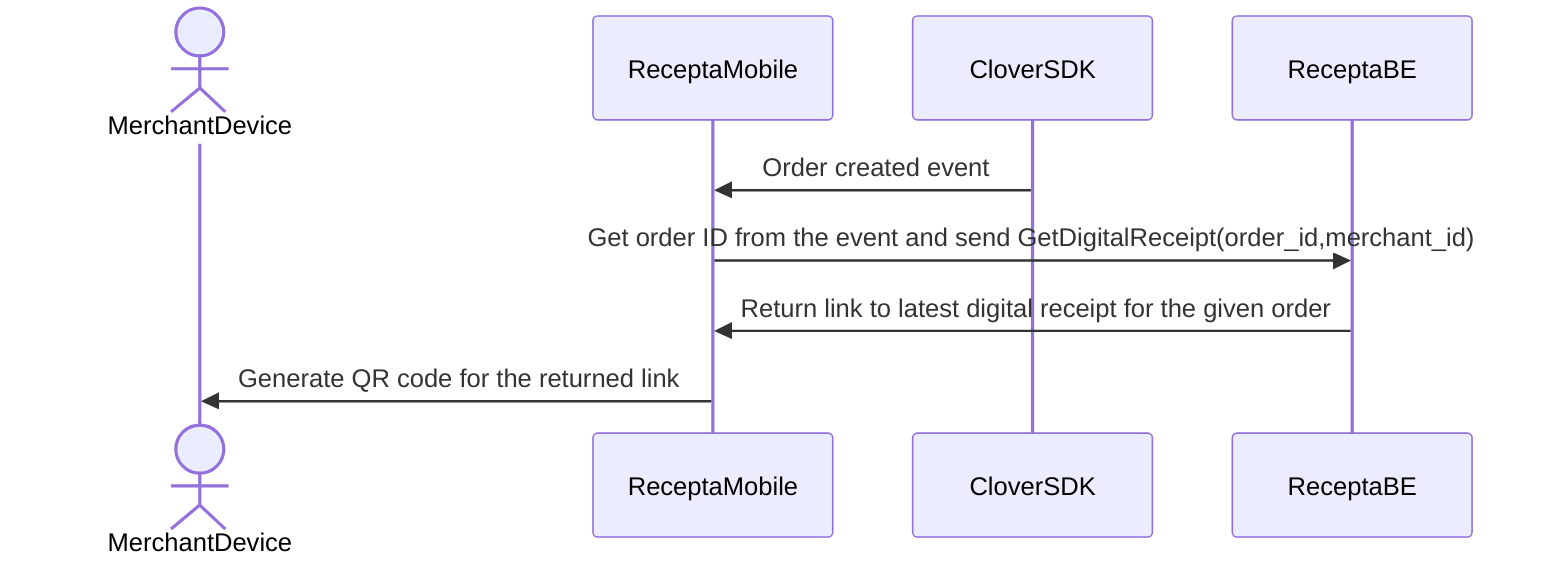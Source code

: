 sequenceDiagram
    actor MerchantDevice
    participant ReceptaMobile
    participant CloverSDK
    participant ReceptaBE
    CloverSDK->>ReceptaMobile: Order created event
    ReceptaMobile->>ReceptaBE: Get order ID from the event and send GetDigitalReceipt(order_id,merchant_id)
    ReceptaBE->>ReceptaMobile: Return link to latest digital receipt for the given order
    ReceptaMobile->>MerchantDevice: Generate QR code for the returned link